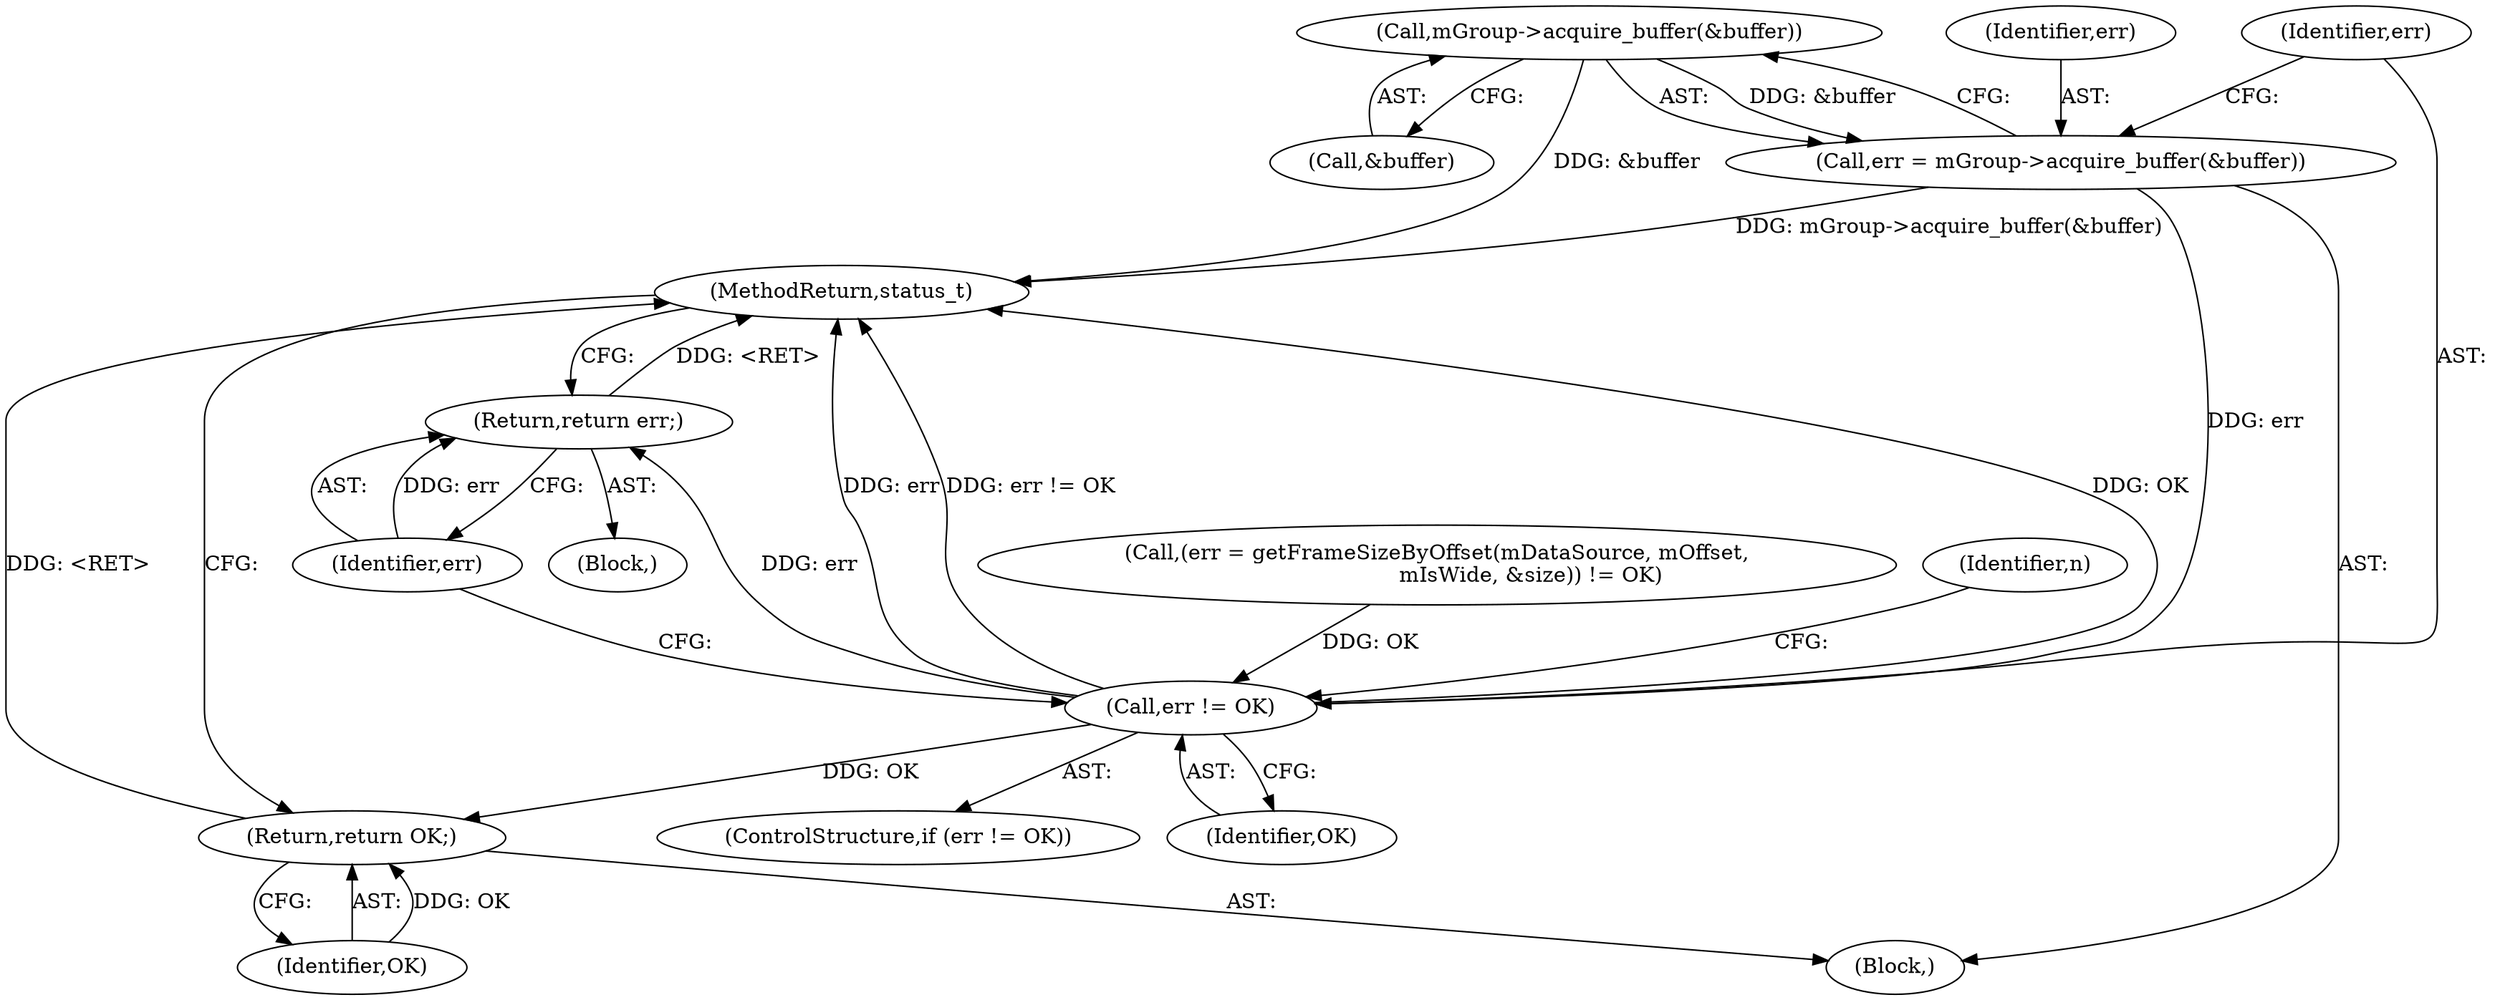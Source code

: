 digraph "0_Android_36b04932bb93cc3269279282686b439a17a89920@pointer" {
"1000243" [label="(Call,mGroup->acquire_buffer(&buffer))"];
"1000241" [label="(Call,err = mGroup->acquire_buffer(&buffer))"];
"1000247" [label="(Call,err != OK)"];
"1000251" [label="(Return,return err;)"];
"1000303" [label="(Return,return OK;)"];
"1000251" [label="(Return,return err;)"];
"1000303" [label="(Return,return OK;)"];
"1000246" [label="(ControlStructure,if (err != OK))"];
"1000176" [label="(Call,(err = getFrameSizeByOffset(mDataSource, mOffset,\n                            mIsWide, &size)) != OK)"];
"1000242" [label="(Identifier,err)"];
"1000304" [label="(Identifier,OK)"];
"1000105" [label="(Block,)"];
"1000247" [label="(Call,err != OK)"];
"1000252" [label="(Identifier,err)"];
"1000249" [label="(Identifier,OK)"];
"1000244" [label="(Call,&buffer)"];
"1000305" [label="(MethodReturn,status_t)"];
"1000243" [label="(Call,mGroup->acquire_buffer(&buffer))"];
"1000241" [label="(Call,err = mGroup->acquire_buffer(&buffer))"];
"1000250" [label="(Block,)"];
"1000254" [label="(Identifier,n)"];
"1000248" [label="(Identifier,err)"];
"1000243" -> "1000241"  [label="AST: "];
"1000243" -> "1000244"  [label="CFG: "];
"1000244" -> "1000243"  [label="AST: "];
"1000241" -> "1000243"  [label="CFG: "];
"1000243" -> "1000305"  [label="DDG: &buffer"];
"1000243" -> "1000241"  [label="DDG: &buffer"];
"1000241" -> "1000105"  [label="AST: "];
"1000242" -> "1000241"  [label="AST: "];
"1000248" -> "1000241"  [label="CFG: "];
"1000241" -> "1000305"  [label="DDG: mGroup->acquire_buffer(&buffer)"];
"1000241" -> "1000247"  [label="DDG: err"];
"1000247" -> "1000246"  [label="AST: "];
"1000247" -> "1000249"  [label="CFG: "];
"1000248" -> "1000247"  [label="AST: "];
"1000249" -> "1000247"  [label="AST: "];
"1000252" -> "1000247"  [label="CFG: "];
"1000254" -> "1000247"  [label="CFG: "];
"1000247" -> "1000305"  [label="DDG: err"];
"1000247" -> "1000305"  [label="DDG: err != OK"];
"1000247" -> "1000305"  [label="DDG: OK"];
"1000176" -> "1000247"  [label="DDG: OK"];
"1000247" -> "1000251"  [label="DDG: err"];
"1000247" -> "1000303"  [label="DDG: OK"];
"1000251" -> "1000250"  [label="AST: "];
"1000251" -> "1000252"  [label="CFG: "];
"1000252" -> "1000251"  [label="AST: "];
"1000305" -> "1000251"  [label="CFG: "];
"1000251" -> "1000305"  [label="DDG: <RET>"];
"1000252" -> "1000251"  [label="DDG: err"];
"1000303" -> "1000105"  [label="AST: "];
"1000303" -> "1000304"  [label="CFG: "];
"1000304" -> "1000303"  [label="AST: "];
"1000305" -> "1000303"  [label="CFG: "];
"1000303" -> "1000305"  [label="DDG: <RET>"];
"1000304" -> "1000303"  [label="DDG: OK"];
}
